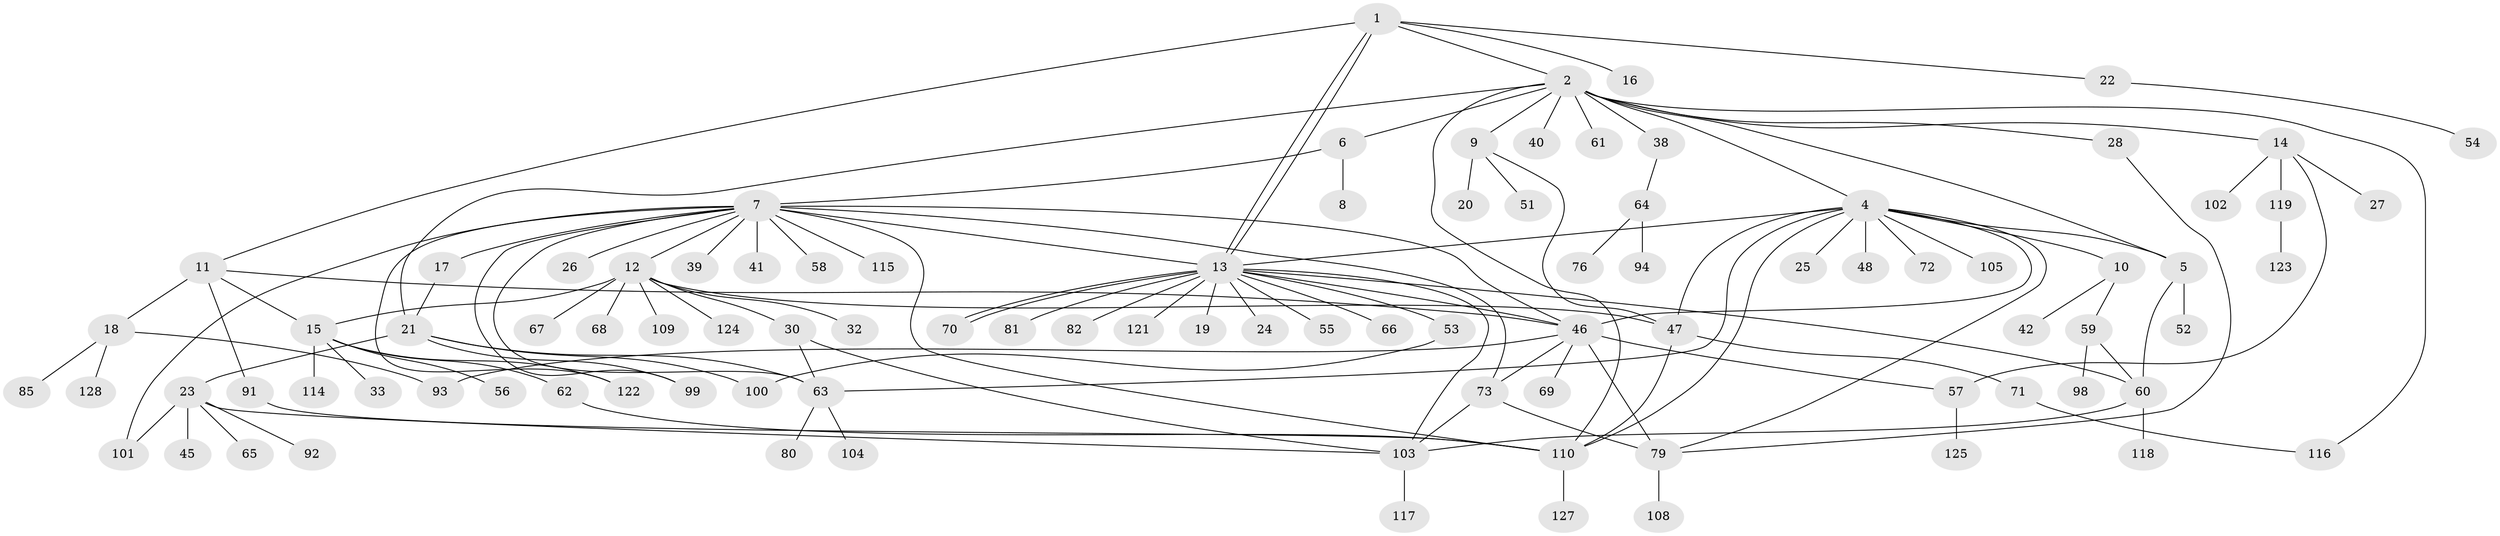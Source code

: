 // Generated by graph-tools (version 1.1) at 2025/51/02/27/25 19:51:54]
// undirected, 96 vertices, 132 edges
graph export_dot {
graph [start="1"]
  node [color=gray90,style=filled];
  1 [super="+29"];
  2 [super="+3"];
  4 [super="+44"];
  5 [super="+43"];
  6;
  7 [super="+36"];
  8;
  9 [super="+88"];
  10;
  11 [super="+49"];
  12 [super="+83"];
  13 [super="+74"];
  14 [super="+107"];
  15 [super="+35"];
  16;
  17 [super="+112"];
  18 [super="+90"];
  19 [super="+37"];
  20;
  21 [super="+87"];
  22;
  23 [super="+31"];
  24;
  25;
  26;
  27;
  28 [super="+34"];
  30 [super="+75"];
  32;
  33;
  38;
  39;
  40;
  41;
  42;
  45;
  46 [super="+50"];
  47 [super="+84"];
  48 [super="+89"];
  51;
  52;
  53;
  54;
  55;
  56;
  57 [super="+97"];
  58 [super="+126"];
  59;
  60 [super="+106"];
  61;
  62 [super="+78"];
  63 [super="+77"];
  64 [super="+86"];
  65;
  66;
  67;
  68;
  69 [super="+95"];
  70;
  71;
  72;
  73 [super="+96"];
  76;
  79 [super="+120"];
  80;
  81;
  82;
  85;
  91;
  92;
  93;
  94;
  98;
  99;
  100;
  101 [super="+111"];
  102;
  103;
  104;
  105;
  108;
  109;
  110 [super="+113"];
  114;
  115;
  116;
  117;
  118;
  119;
  121;
  122;
  123;
  124;
  125;
  127;
  128;
  1 -- 2;
  1 -- 11;
  1 -- 13;
  1 -- 13;
  1 -- 16;
  1 -- 22;
  2 -- 4;
  2 -- 5;
  2 -- 14;
  2 -- 21;
  2 -- 38;
  2 -- 6;
  2 -- 40;
  2 -- 9;
  2 -- 116;
  2 -- 28;
  2 -- 61;
  2 -- 110;
  4 -- 5;
  4 -- 10;
  4 -- 13;
  4 -- 25;
  4 -- 46;
  4 -- 47;
  4 -- 48;
  4 -- 63;
  4 -- 72;
  4 -- 105;
  4 -- 110;
  4 -- 79;
  5 -- 52;
  5 -- 60;
  6 -- 7;
  6 -- 8;
  7 -- 12;
  7 -- 13;
  7 -- 17;
  7 -- 26;
  7 -- 41;
  7 -- 46 [weight=2];
  7 -- 58;
  7 -- 63;
  7 -- 73;
  7 -- 99;
  7 -- 101;
  7 -- 115;
  7 -- 122;
  7 -- 39;
  7 -- 110;
  9 -- 20;
  9 -- 51;
  9 -- 47;
  10 -- 42;
  10 -- 59;
  11 -- 15;
  11 -- 18;
  11 -- 46;
  11 -- 91;
  12 -- 15 [weight=2];
  12 -- 30;
  12 -- 32;
  12 -- 67;
  12 -- 68;
  12 -- 109;
  12 -- 124;
  12 -- 47;
  13 -- 19;
  13 -- 24;
  13 -- 46;
  13 -- 53;
  13 -- 55;
  13 -- 60;
  13 -- 66;
  13 -- 70;
  13 -- 70;
  13 -- 81;
  13 -- 82;
  13 -- 103;
  13 -- 121;
  14 -- 27;
  14 -- 102;
  14 -- 119;
  14 -- 57;
  15 -- 33;
  15 -- 56;
  15 -- 114;
  15 -- 122;
  15 -- 62;
  17 -- 21;
  18 -- 85;
  18 -- 128;
  18 -- 93;
  21 -- 23;
  21 -- 63;
  21 -- 100;
  21 -- 99;
  22 -- 54;
  23 -- 45;
  23 -- 65;
  23 -- 92;
  23 -- 101;
  23 -- 103;
  28 -- 79;
  30 -- 103;
  30 -- 63;
  38 -- 64;
  46 -- 57;
  46 -- 69;
  46 -- 79;
  46 -- 93;
  46 -- 73;
  47 -- 71;
  47 -- 110;
  53 -- 100;
  57 -- 125;
  59 -- 98;
  59 -- 60;
  60 -- 103;
  60 -- 118;
  62 -- 110;
  63 -- 80;
  63 -- 104;
  64 -- 76;
  64 -- 94;
  71 -- 116;
  73 -- 79;
  73 -- 103;
  79 -- 108;
  91 -- 110;
  103 -- 117;
  110 -- 127;
  119 -- 123;
}
